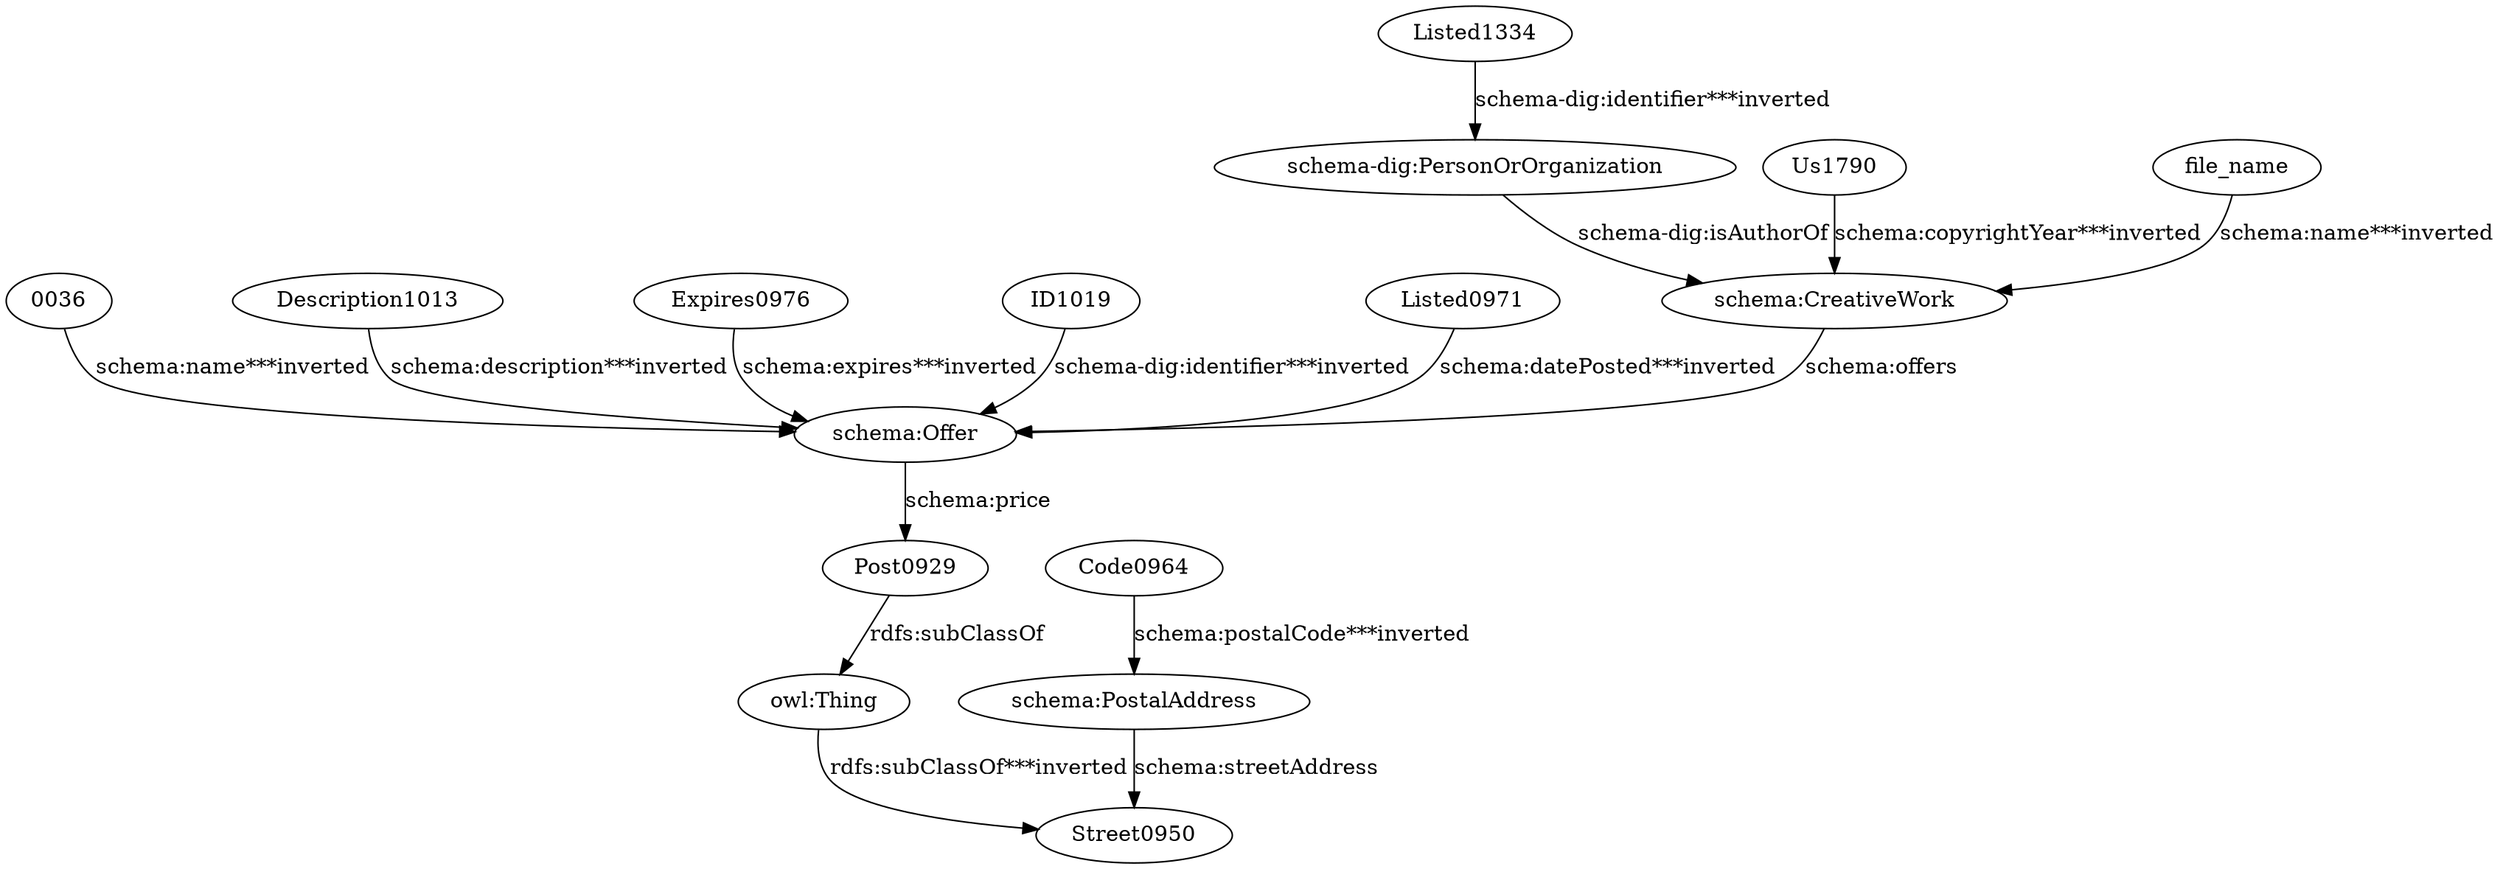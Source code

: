 digraph {
  "0036" [type=attribute_name,label="0036"]
  "schema:Offer1" [type=class_uri,label="schema:Offer"]
  Code0964 [type=attribute_name,label=Code0964]
  "schema:PostalAddress1" [type=class_uri,label="schema:PostalAddress"]
  Description1013 [type=attribute_name,label=Description1013]
  Expires0976 [type=attribute_name,label=Expires0976]
  ID1019 [type=attribute_name,label=ID1019]
  Listed0971 [type=attribute_name,label=Listed0971]
  Listed1334 [type=attribute_name,label=Listed1334]
  "schema-dig:PersonOrOrganization1" [type=class_uri,label="schema-dig:PersonOrOrganization"]
  Post0929 [type=attribute_name,label=Post0929]
  "owl:Thing" [type=special,label="owl:Thing"]
  Us1790 [type=attribute_name,label=Us1790]
  "schema:CreativeWork1" [type=class_uri,label="schema:CreativeWork"]
  file_name [type=attribute_name,label=file_name]
  Street0950 [type=attribute_name,label=Street0950]
  "0036" -> "schema:Offer1" [type=st_property_uri,label="schema:name***inverted",weight=1]
  Code0964 -> "schema:PostalAddress1" [type=st_property_uri,label="schema:postalCode***inverted",weight=1]
  Description1013 -> "schema:Offer1" [type=st_property_uri,label="schema:description***inverted",weight=1]
  Expires0976 -> "schema:Offer1" [type=st_property_uri,label="schema:expires***inverted",weight=1]
  ID1019 -> "schema:Offer1" [type=st_property_uri,label="schema-dig:identifier***inverted",weight=1]
  Listed0971 -> "schema:Offer1" [type=st_property_uri,label="schema:datePosted***inverted",weight=1]
  Listed1334 -> "schema-dig:PersonOrOrganization1" [type=st_property_uri,label="schema-dig:identifier***inverted",weight=1]
  Post0929 -> "owl:Thing" [label="rdfs:subClassOf",type=inherited,weight=0.3333333333333333]
  Us1790 -> "schema:CreativeWork1" [type=st_property_uri,label="schema:copyrightYear***inverted",weight=1]
  file_name -> "schema:CreativeWork1" [type=st_property_uri,label="schema:name***inverted",weight=1]
  "owl:Thing" -> Street0950 [type=inherited,label="rdfs:subClassOf***inverted",weight=0.3333333333333333]
  "schema-dig:PersonOrOrganization1" -> "schema:CreativeWork1" [label="schema-dig:isAuthorOf",type=direct_property_uri,weight=1]
  "schema:CreativeWork1" -> "schema:Offer1" [label="schema:offers",type=direct_property_uri,weight=1]
  "schema:Offer1" -> Post0929 [label="schema:price",type=st_property_uri]
  "schema:PostalAddress1" -> Street0950 [label="schema:streetAddress",type=st_property_uri]
}
